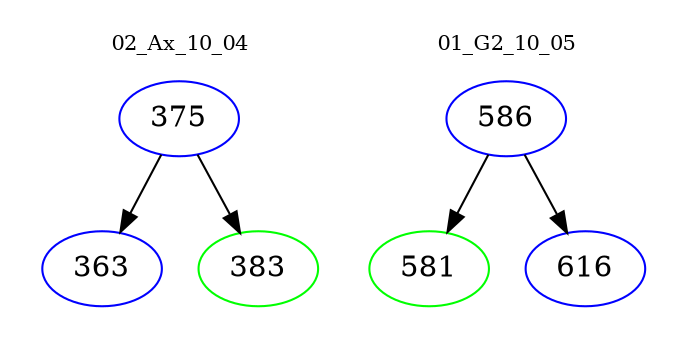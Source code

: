 digraph{
subgraph cluster_0 {
color = white
label = "02_Ax_10_04";
fontsize=10;
T0_375 [label="375", color="blue"]
T0_375 -> T0_363 [color="black"]
T0_363 [label="363", color="blue"]
T0_375 -> T0_383 [color="black"]
T0_383 [label="383", color="green"]
}
subgraph cluster_1 {
color = white
label = "01_G2_10_05";
fontsize=10;
T1_586 [label="586", color="blue"]
T1_586 -> T1_581 [color="black"]
T1_581 [label="581", color="green"]
T1_586 -> T1_616 [color="black"]
T1_616 [label="616", color="blue"]
}
}
